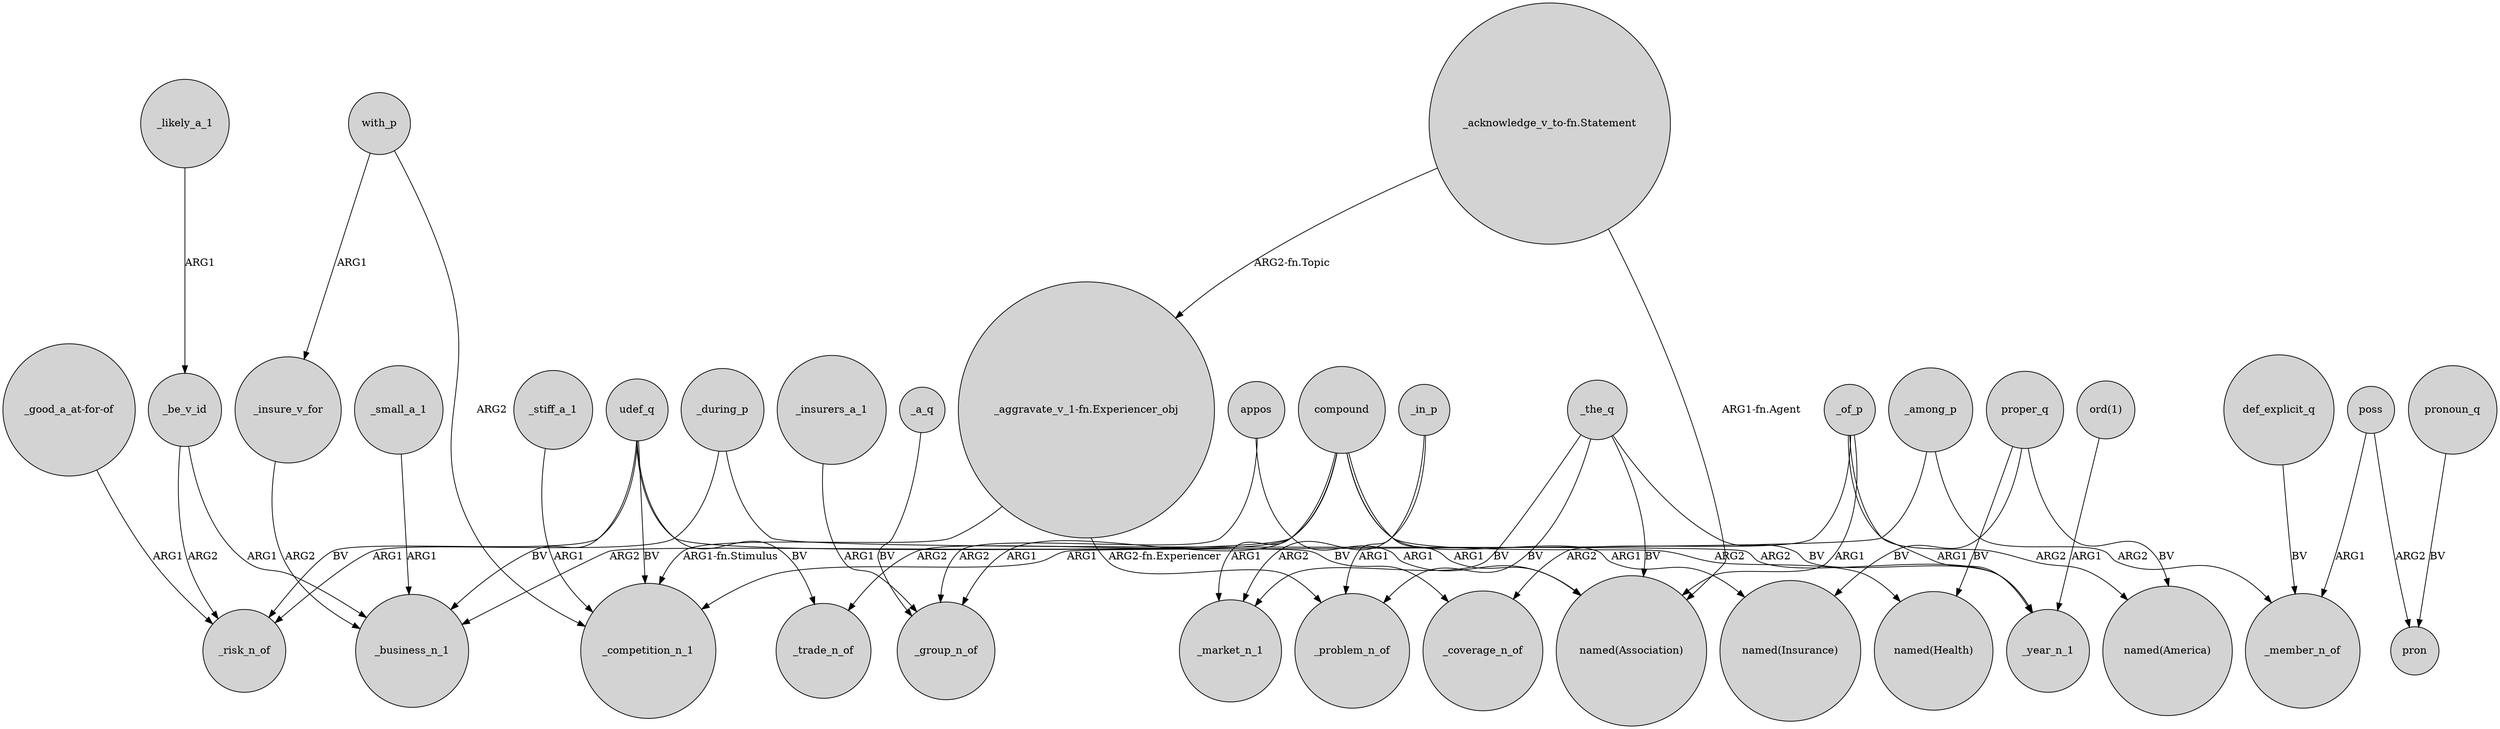 digraph {
	node [shape=circle style=filled]
	udef_q -> _risk_n_of [label=BV]
	"_good_a_at-for-of" -> _risk_n_of [label=ARG1]
	udef_q -> _trade_n_of [label=BV]
	udef_q -> _competition_n_1 [label=BV]
	poss -> pron [label=ARG2]
	appos -> "named(Association)" [label=ARG1]
	_be_v_id -> _business_n_1 [label=ARG1]
	_the_q -> _problem_n_of [label=BV]
	udef_q -> _coverage_n_of [label=BV]
	def_explicit_q -> _member_n_of [label=BV]
	proper_q -> "named(Health)" [label=BV]
	"_aggravate_v_1-fn.Experiencer_obj" -> _problem_n_of [label="ARG2-fn.Experiencer"]
	_of_p -> "named(America)" [label=ARG2]
	"_acknowledge_v_to-fn.Statement" -> "named(Association)" [label="ARG1-fn.Agent"]
	_of_p -> _year_n_1 [label=ARG1]
	_in_p -> _problem_n_of [label=ARG1]
	_likely_a_1 -> _be_v_id [label=ARG1]
	_insurers_a_1 -> _group_n_of [label=ARG1]
	_of_p -> "named(Association)" [label=ARG1]
	compound -> "named(Health)" [label=ARG2]
	_insure_v_for -> _business_n_1 [label=ARG2]
	pronoun_q -> pron [label=BV]
	poss -> _member_n_of [label=ARG1]
	_during_p -> _year_n_1 [label=ARG2]
	"_acknowledge_v_to-fn.Statement" -> "_aggravate_v_1-fn.Experiencer_obj" [label="ARG2-fn.Topic"]
	appos -> _group_n_of [label=ARG2]
	compound -> _trade_n_of [label=ARG2]
	_small_a_1 -> _business_n_1 [label=ARG1]
	_stiff_a_1 -> _competition_n_1 [label=ARG1]
	compound -> _business_n_1 [label=ARG2]
	_the_q -> _year_n_1 [label=BV]
	proper_q -> "named(Insurance)" [label=BV]
	with_p -> _competition_n_1 [label=ARG2]
	udef_q -> _business_n_1 [label=BV]
	_in_p -> _market_n_1 [label=ARG2]
	_the_q -> "named(Association)" [label=BV]
	compound -> "named(Insurance)" [label=ARG1]
	"_aggravate_v_1-fn.Experiencer_obj" -> _competition_n_1 [label="ARG1-fn.Stimulus"]
	_a_q -> _group_n_of [label=BV]
	compound -> _market_n_1 [label=ARG1]
	"ord(1)" -> _year_n_1 [label=ARG1]
	compound -> "named(Association)" [label=ARG1]
	_of_p -> _coverage_n_of [label=ARG2]
	_among_p -> _member_n_of [label=ARG2]
	_the_q -> _market_n_1 [label=BV]
	with_p -> _insure_v_for [label=ARG1]
	compound -> _group_n_of [label=ARG1]
	proper_q -> "named(America)" [label=BV]
	_among_p -> _competition_n_1 [label=ARG1]
	_during_p -> _risk_n_of [label=ARG1]
	_be_v_id -> _risk_n_of [label=ARG2]
}
